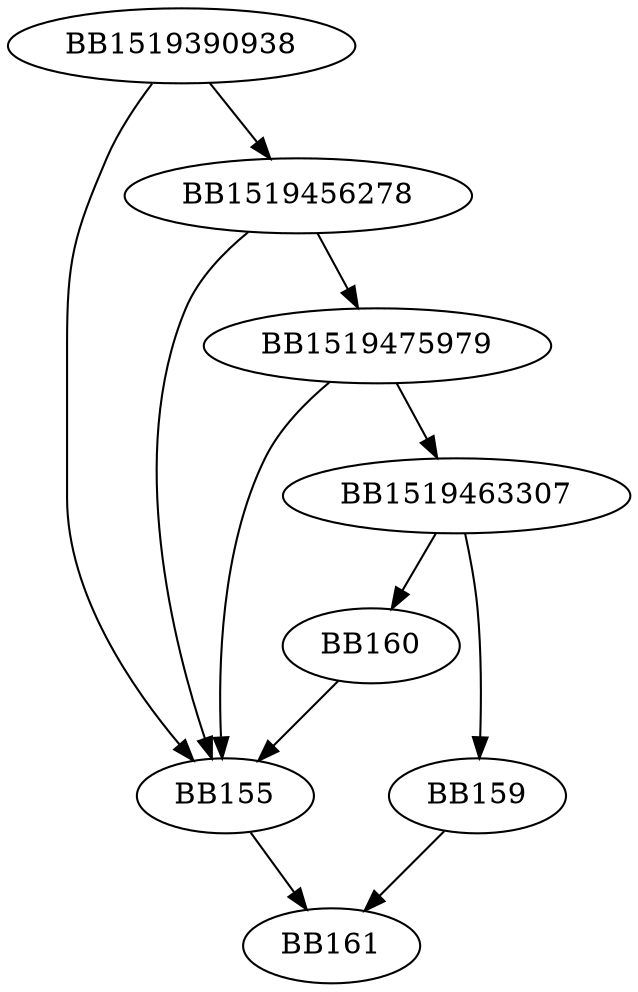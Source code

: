 digraph G{
	BB1519390938->BB155;
	BB1519390938->BB1519456278;
	BB1519456278->BB155;
	BB1519456278->BB1519475979;
	BB1519475979->BB155;
	BB1519475979->BB1519463307;
	BB1519463307->BB159;
	BB1519463307->BB160;
	BB159->BB161;
	BB160->BB155;
	BB155->BB161;
}
